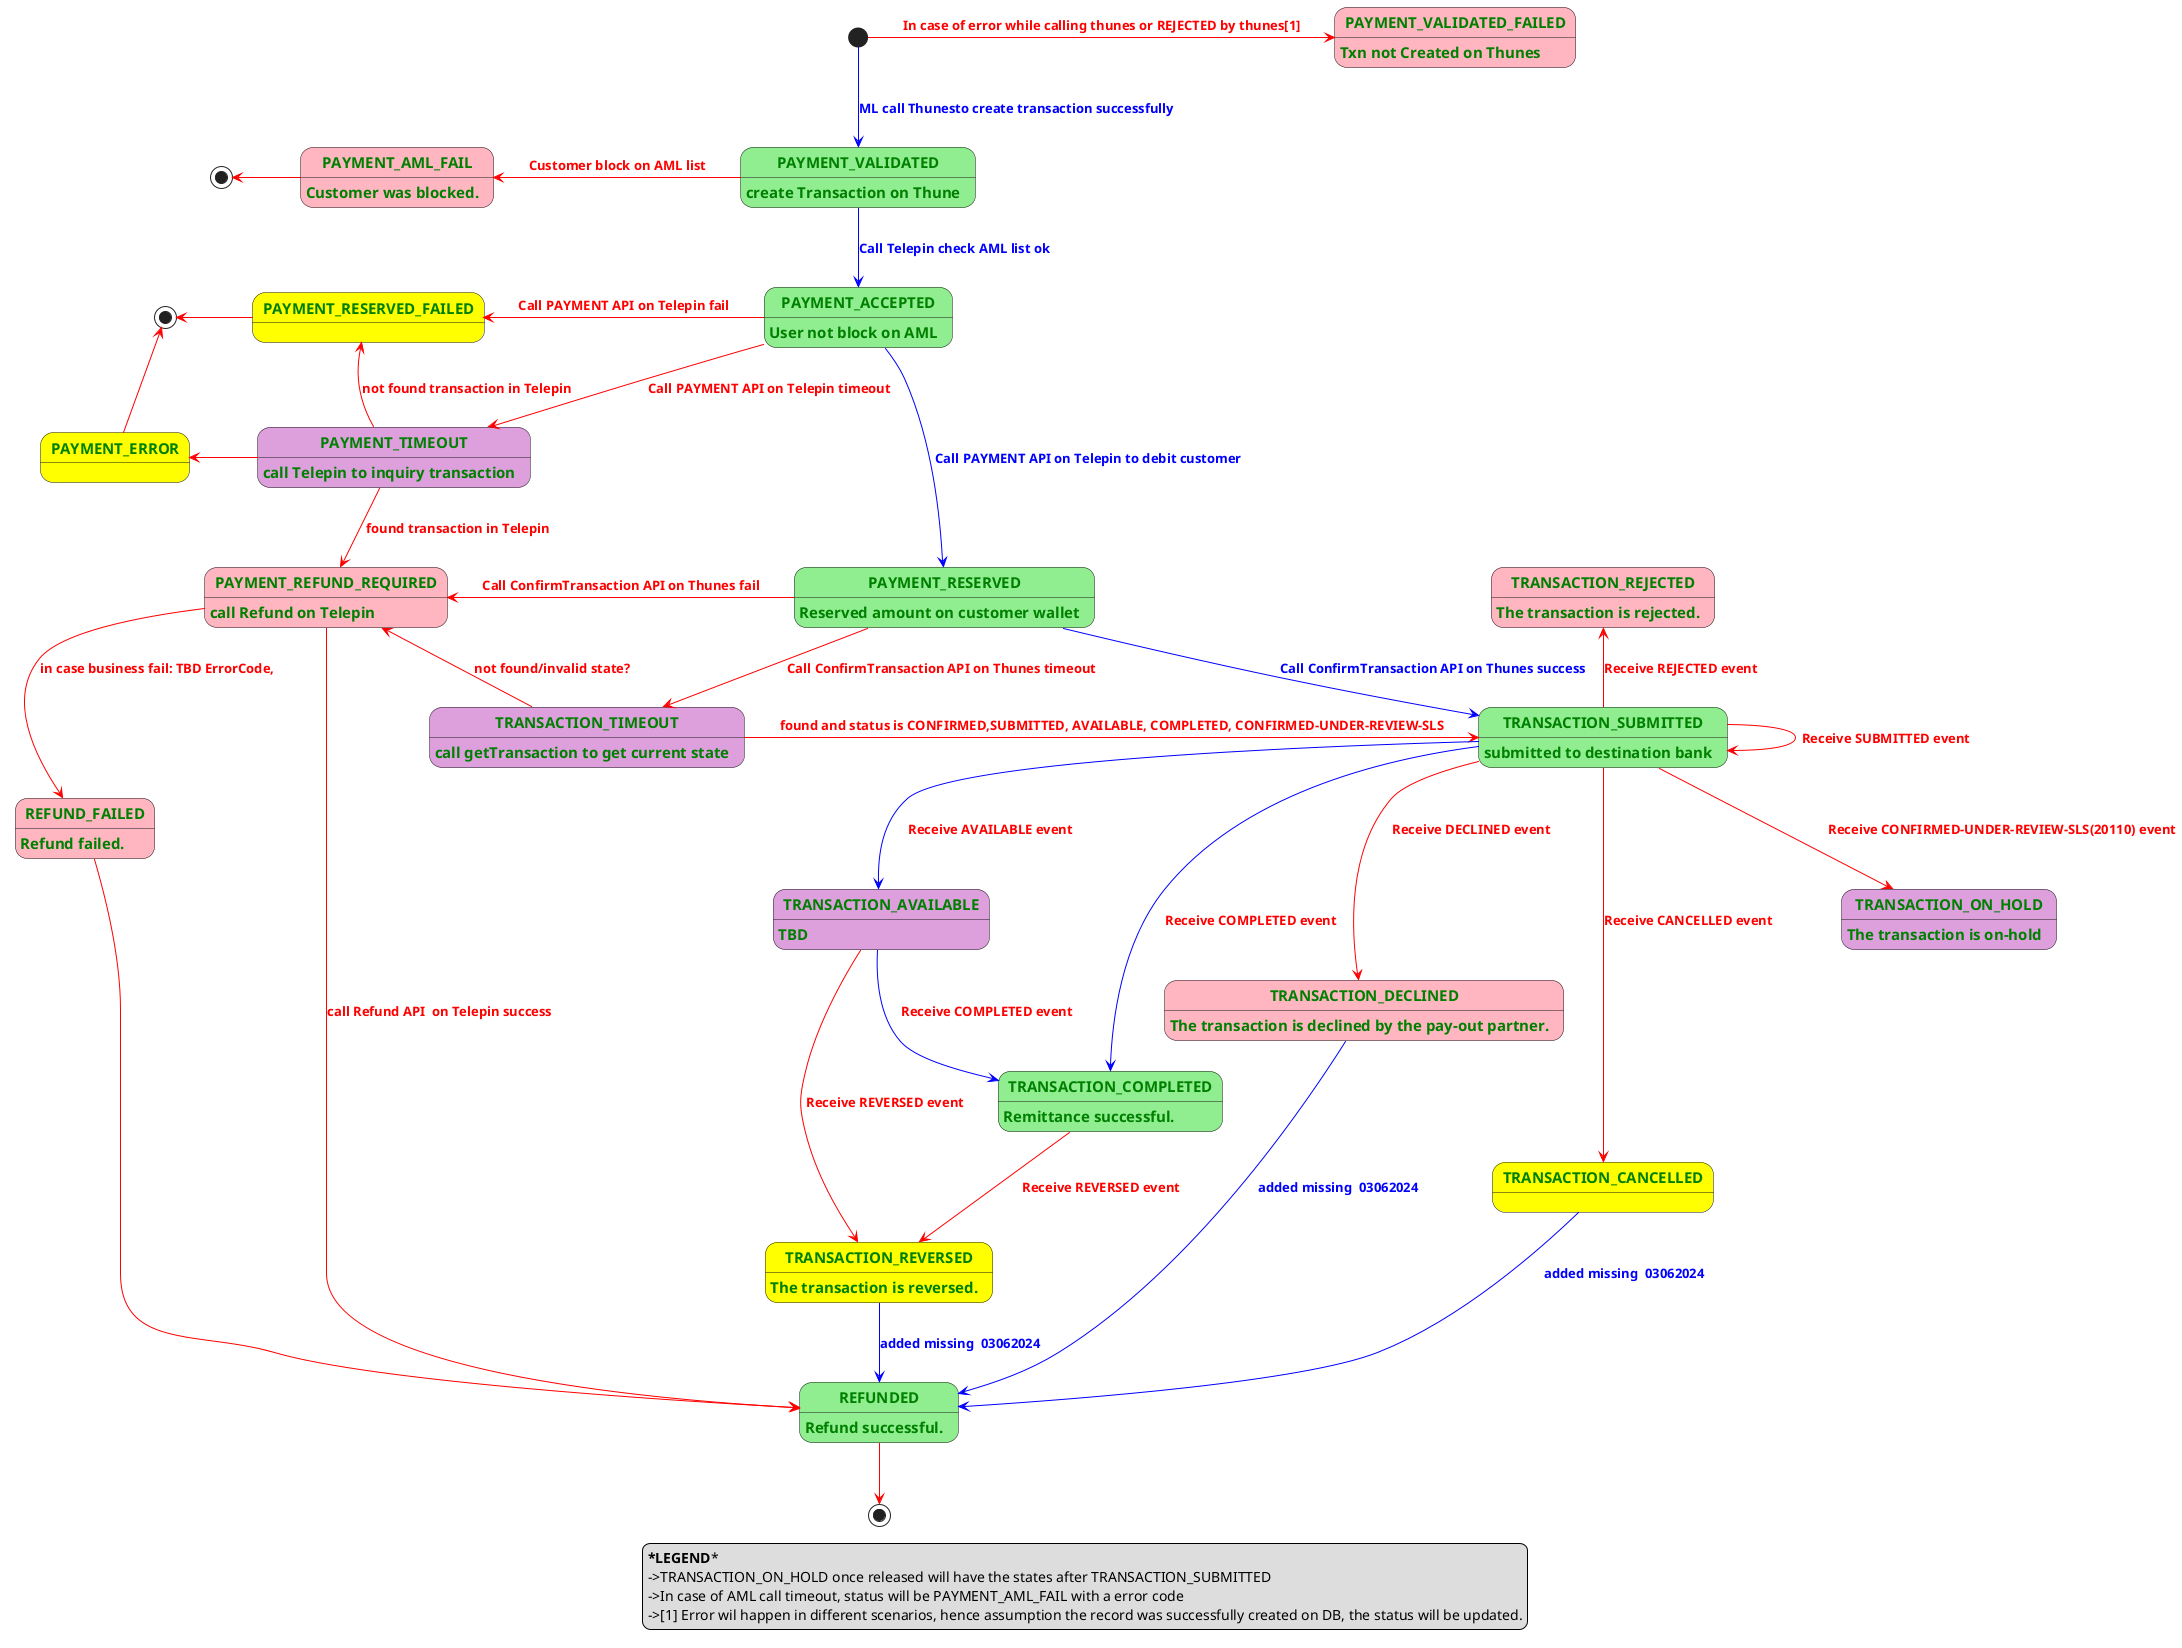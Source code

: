 @startuml
skinparam State {
  BackgroundColor yellow
  FontColor GREEN
  FontName Sanserif
  FontSize 15
  FontStyle bold
'LineColor Red

}

<style>
 arrow {
  FontColor RED
  FontName Sanserif
  FontStyle bold
    LineColor Red
  }

</style>

state end1    <<end>>
state end2    <<end>>
'state end3    <<end>>
'state end5    <<end>>
'state endHappy    <<end>>
state PAYMENT_VALIDATED #lightgreen : create Transaction on Thune
state PAYMENT_VALIDATED_FAILED #lightpink : Txn not Created on Thunes
state PAYMENT_AML_FAIL #lightpink : Customer was blocked.
state PAYMENT_ACCEPTED #lightgreen : User not block on AML
state PAYMENT_RESERVED #lightgreen : Reserved amount on customer wallet
state PAYMENT_TIMEOUT #plum : call Telepin to inquiry transaction
state PAYMENT_REFUND_REQUIRED #lightpink : call Refund on Telepin
state TRANSACTION_SUBMITTED #lightgreen : submitted to destination bank
state TRANSACTION_AVAILABLE #plum : TBD
state TRANSACTION_DECLINED #lightpink : The transaction is declined by the pay-out partner.
state TRANSACTION_COMPLETED #lightgreen : Remittance successful.
state TRANSACTION_REVERSED: The transaction is reversed.
state TRANSACTION_TIMEOUT #plum : call getTransaction to get current state
state TRANSACTION_REJECTED #lightpink : The transaction is rejected.
state TRANSACTION_ON_HOLD  #plum : The transaction is on-hold
state REFUND_FAILED #lightpink : Refund failed.
state REFUNDED #lightgreen : Refund successful.

[*] -down[#blue]-> PAYMENT_VALIDATED : <color:blue>ML call Thunesto create transaction successfully
[*] -> PAYMENT_VALIDATED_FAILED: In case of error while calling thunes or REJECTED by thunes[1]

' PREPAY_INITIATED -down-> PAYMENT_VALIDATED : Call Thunes Send Money Validate Success
' PREPAY_INITIATED -left->  PREPAY_FAILED : Call Thunes fail or validate request fail

PAYMENT_VALIDATED -down[#blue]-> PAYMENT_ACCEPTED: <color:blue>Call Telepin check AML list ok
PAYMENT_VALIDATED -left-> PAYMENT_AML_FAIL: Customer block on AML list

PAYMENT_ACCEPTED -down[#blue]-> PAYMENT_RESERVED : <color:blue>Call PAYMENT API on Telepin to debit customer
PAYMENT_ACCEPTED -left-> PAYMENT_RESERVED_FAILED : Call PAYMENT API on Telepin fail
PAYMENT_ACCEPTED -down-> PAYMENT_TIMEOUT : Call PAYMENT API on Telepin timeout

PAYMENT_TIMEOUT -up->PAYMENT_RESERVED_FAILED: not found transaction in Telepin
PAYMENT_TIMEOUT -down->PAYMENT_REFUND_REQUIRED: found transaction in Telepin
PAYMENT_TIMEOUT -left-> PAYMENT_ERROR

PAYMENT_REFUND_REQUIRED -down-> REFUNDED: call Refund API  on Telepin success
PAYMENT_REFUND_REQUIRED -down-> REFUND_FAILED: in case business fail: TBD ErrorCode,


PAYMENT_RESERVED -down[#blue]-> TRANSACTION_SUBMITTED: <color:blue>Call ConfirmTransaction API on Thunes success
PAYMENT_RESERVED -left-> PAYMENT_REFUND_REQUIRED : Call ConfirmTransaction API on Thunes fail
PAYMENT_RESERVED -down-> TRANSACTION_TIMEOUT : Call ConfirmTransaction API on Thunes timeout
TRANSACTION_TIMEOUT -down-> PAYMENT_REFUND_REQUIRED: not found/invalid state?
TRANSACTION_TIMEOUT -right-> TRANSACTION_SUBMITTED: found and status is CONFIRMED,SUBMITTED, AVAILABLE, COMPLETED, CONFIRMED-UNDER-REVIEW-SLS

TRANSACTION_SUBMITTED -up-> TRANSACTION_REJECTED: Receive REJECTED event
TRANSACTION_SUBMITTED -down-> TRANSACTION_CANCELLED: Receive CANCELLED event
TRANSACTION_SUBMITTED -down-> TRANSACTION_SUBMITTED: Receive SUBMITTED event

TRANSACTION_SUBMITTED -down-> TRANSACTION_ON_HOLD: Receive CONFIRMED-UNDER-REVIEW-SLS(20110) event
TRANSACTION_SUBMITTED -down-> TRANSACTION_DECLINED: Receive DECLINED event
TRANSACTION_SUBMITTED -down[#blue]-> TRANSACTION_AVAILABLE: Receive AVAILABLE event
TRANSACTION_AVAILABLE -down-> TRANSACTION_REVERSED: Receive REVERSED event
TRANSACTION_AVAILABLE -down[#blue]-> TRANSACTION_COMPLETED: Receive COMPLETED event
TRANSACTION_SUBMITTED -down[#blue]-> TRANSACTION_COMPLETED: Receive COMPLETED event
TRANSACTION_COMPLETED -down-> TRANSACTION_REVERSED: Receive REVERSED event

'TRANSACTION_COMPLETED -right-> endHappy


PAYMENT_AML_FAIL -left-> end1
PAYMENT_ERROR -up-> end2
PAYMENT_RESERVED_FAILED -left-> end2
REFUND_FAILED -down-> REFUNDED
'TRANSACTION_REVERSED -down-> end5
TRANSACTION_DECLINED -down[#blue]-> REFUNDED: <color:blue>added missing  03062024
TRANSACTION_REVERSED -[#blue]-> REFUNDED: <color:blue>added missing  03062024

TRANSACTION_CANCELLED -down[#blue]-> REFUNDED: <color:blue>added missing  03062024

'PAYMENT_VALIDATED: create Transaction on Thune

'in case Thunes refund success and Telepin fail then status is PAYMENT_REFUND_REQUIRED'
REFUNDED --> [*]


legend
***LEGEND***
->TRANSACTION_ON_HOLD once released will have the states after TRANSACTION_SUBMITTED
->In case of AML call timeout, status will be PAYMENT_AML_FAIL with a error code
->[1] Error wil happen in different scenarios, hence assumption the record was successfully created on DB, the status will be updated.
end legend
@enduml